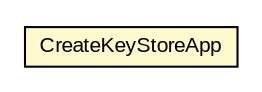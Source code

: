 #!/usr/local/bin/dot
#
# Class diagram 
# Generated by UMLGraph version R5_6-24-gf6e263 (http://www.umlgraph.org/)
#

digraph G {
	edge [fontname="arial",fontsize=10,labelfontname="arial",labelfontsize=10];
	node [fontname="arial",fontsize=10,shape=plaintext];
	nodesep=0.25;
	ranksep=0.5;
	// eu.europa.esig.dss.cookbook.CreateKeyStoreApp
	c285837 [label=<<table title="eu.europa.esig.dss.cookbook.CreateKeyStoreApp" border="0" cellborder="1" cellspacing="0" cellpadding="2" port="p" bgcolor="lemonChiffon" href="./CreateKeyStoreApp.html">
		<tr><td><table border="0" cellspacing="0" cellpadding="1">
<tr><td align="center" balign="center"> CreateKeyStoreApp </td></tr>
		</table></td></tr>
		</table>>, URL="./CreateKeyStoreApp.html", fontname="arial", fontcolor="black", fontsize=10.0];
}

